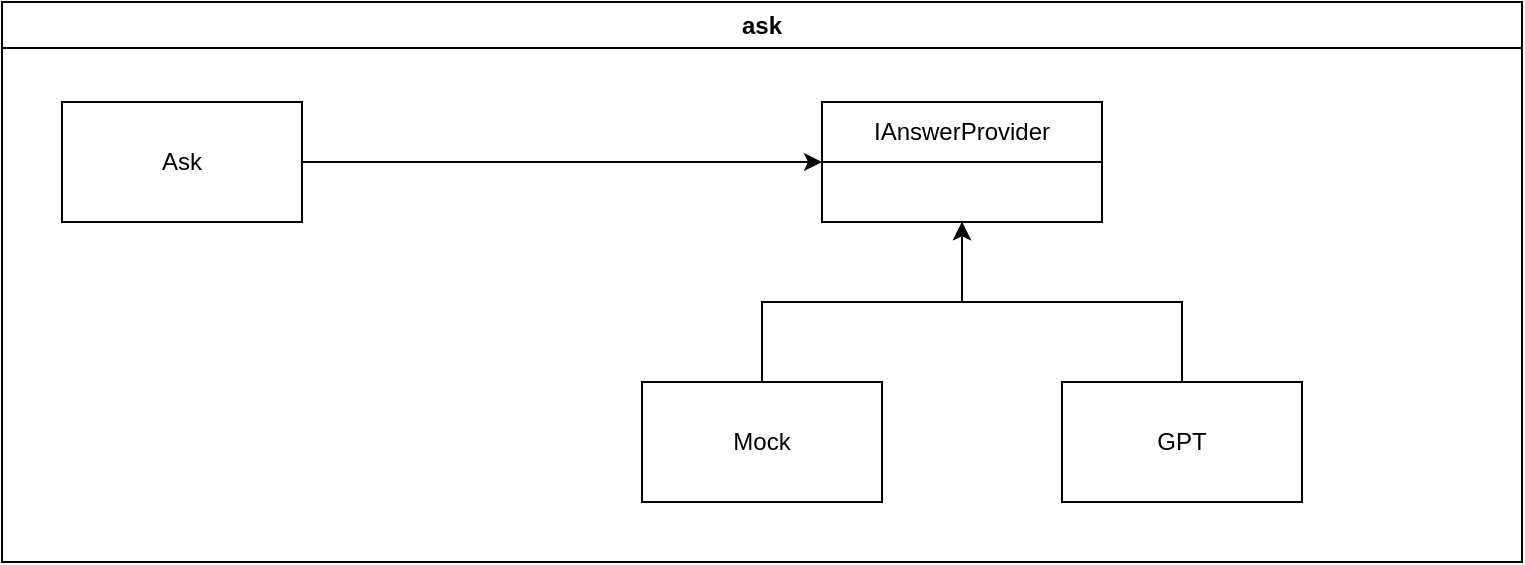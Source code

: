 <mxfile version="21.0.2" type="device"><diagram name="Page-1" id="skNdxfO1zeGdDPNaTeHb"><mxGraphModel dx="1434" dy="884" grid="1" gridSize="10" guides="1" tooltips="1" connect="1" arrows="1" fold="1" page="1" pageScale="1" pageWidth="850" pageHeight="1100" math="0" shadow="0"><root><mxCell id="0"/><mxCell id="1" parent="0"/><mxCell id="y2hP1AWttwafF3uJ-SP2-1" value="ask" style="swimlane;whiteSpace=wrap;html=1;" vertex="1" parent="1"><mxGeometry x="40" y="90" width="760" height="280" as="geometry"/></mxCell><mxCell id="y2hP1AWttwafF3uJ-SP2-2" value="Ask" style="rounded=0;whiteSpace=wrap;html=1;" vertex="1" parent="y2hP1AWttwafF3uJ-SP2-1"><mxGeometry x="30" y="50" width="120" height="60" as="geometry"/></mxCell><mxCell id="y2hP1AWttwafF3uJ-SP2-3" value="IAnswerProvider" style="swimlane;fontStyle=0;childLayout=stackLayout;horizontal=1;startSize=30;horizontalStack=0;resizeParent=1;resizeParentMax=0;resizeLast=0;collapsible=1;marginBottom=0;whiteSpace=wrap;html=1;" vertex="1" parent="y2hP1AWttwafF3uJ-SP2-1"><mxGeometry x="410" y="50" width="140" height="60" as="geometry"/></mxCell><mxCell id="y2hP1AWttwafF3uJ-SP2-7" style="edgeStyle=orthogonalEdgeStyle;rounded=0;orthogonalLoop=1;jettySize=auto;html=1;" edge="1" parent="y2hP1AWttwafF3uJ-SP2-1" source="y2hP1AWttwafF3uJ-SP2-2" target="y2hP1AWttwafF3uJ-SP2-3"><mxGeometry relative="1" as="geometry"/></mxCell><mxCell id="y2hP1AWttwafF3uJ-SP2-10" style="edgeStyle=orthogonalEdgeStyle;rounded=0;orthogonalLoop=1;jettySize=auto;html=1;entryX=0.5;entryY=1;entryDx=0;entryDy=0;" edge="1" parent="y2hP1AWttwafF3uJ-SP2-1" source="y2hP1AWttwafF3uJ-SP2-8" target="y2hP1AWttwafF3uJ-SP2-3"><mxGeometry relative="1" as="geometry"/></mxCell><mxCell id="y2hP1AWttwafF3uJ-SP2-8" value="Mock" style="rounded=0;whiteSpace=wrap;html=1;" vertex="1" parent="y2hP1AWttwafF3uJ-SP2-1"><mxGeometry x="320" y="190" width="120" height="60" as="geometry"/></mxCell><mxCell id="y2hP1AWttwafF3uJ-SP2-11" style="edgeStyle=orthogonalEdgeStyle;rounded=0;orthogonalLoop=1;jettySize=auto;html=1;entryX=0.5;entryY=1;entryDx=0;entryDy=0;" edge="1" parent="y2hP1AWttwafF3uJ-SP2-1" source="y2hP1AWttwafF3uJ-SP2-9" target="y2hP1AWttwafF3uJ-SP2-3"><mxGeometry relative="1" as="geometry"/></mxCell><mxCell id="y2hP1AWttwafF3uJ-SP2-9" value="GPT" style="rounded=0;whiteSpace=wrap;html=1;" vertex="1" parent="y2hP1AWttwafF3uJ-SP2-1"><mxGeometry x="530" y="190" width="120" height="60" as="geometry"/></mxCell></root></mxGraphModel></diagram></mxfile>